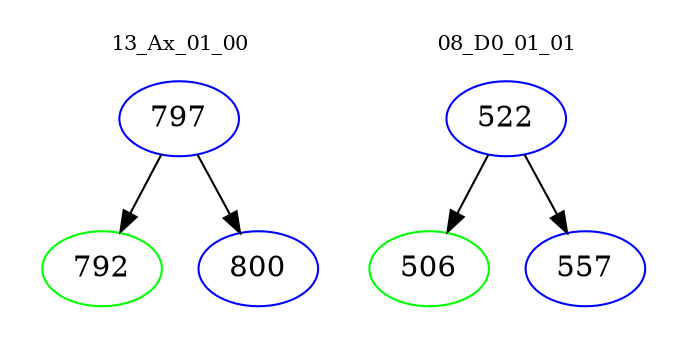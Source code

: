 digraph{
subgraph cluster_0 {
color = white
label = "13_Ax_01_00";
fontsize=10;
T0_797 [label="797", color="blue"]
T0_797 -> T0_792 [color="black"]
T0_792 [label="792", color="green"]
T0_797 -> T0_800 [color="black"]
T0_800 [label="800", color="blue"]
}
subgraph cluster_1 {
color = white
label = "08_D0_01_01";
fontsize=10;
T1_522 [label="522", color="blue"]
T1_522 -> T1_506 [color="black"]
T1_506 [label="506", color="green"]
T1_522 -> T1_557 [color="black"]
T1_557 [label="557", color="blue"]
}
}
